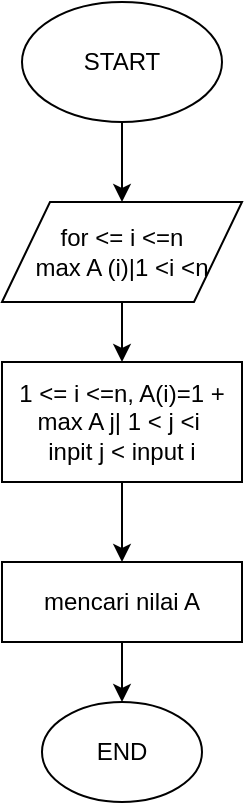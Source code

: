<mxfile version="13.0.3" type="device"><diagram id="lhAd2nPCfb1Dz_w0ECHf" name="Halaman-1"><mxGraphModel dx="852" dy="494" grid="1" gridSize="10" guides="1" tooltips="1" connect="1" arrows="1" fold="1" page="1" pageScale="1" pageWidth="850" pageHeight="1100" math="0" shadow="0"><root><mxCell id="0"/><mxCell id="1" parent="0"/><mxCell id="nmaJAYaqSYEQ4gtBUl7I-1" value="START" style="ellipse;whiteSpace=wrap;html=1;" parent="1" vertex="1"><mxGeometry x="380" y="60" width="100" height="60" as="geometry"/></mxCell><mxCell id="nmaJAYaqSYEQ4gtBUl7I-2" value="" style="endArrow=classic;html=1;exitX=0.5;exitY=1;exitDx=0;exitDy=0;" parent="1" source="nmaJAYaqSYEQ4gtBUl7I-1" target="nmaJAYaqSYEQ4gtBUl7I-3" edge="1"><mxGeometry width="50" height="50" relative="1" as="geometry"><mxPoint x="440" y="130" as="sourcePoint"/><mxPoint x="430" y="160" as="targetPoint"/></mxGeometry></mxCell><mxCell id="nmaJAYaqSYEQ4gtBUl7I-3" value="for &amp;lt;= i &amp;lt;=n&lt;br&gt;max A (i)|1 &amp;lt;i &amp;lt;n" style="shape=parallelogram;perimeter=parallelogramPerimeter;whiteSpace=wrap;html=1;" parent="1" vertex="1"><mxGeometry x="370" y="160" width="120" height="50" as="geometry"/></mxCell><mxCell id="nmaJAYaqSYEQ4gtBUl7I-4" value="" style="endArrow=classic;html=1;exitX=0.5;exitY=1;exitDx=0;exitDy=0;" parent="1" source="nmaJAYaqSYEQ4gtBUl7I-3" target="nmaJAYaqSYEQ4gtBUl7I-5" edge="1"><mxGeometry width="50" height="50" relative="1" as="geometry"><mxPoint x="430" y="220" as="sourcePoint"/><mxPoint x="430" y="250" as="targetPoint"/></mxGeometry></mxCell><mxCell id="nmaJAYaqSYEQ4gtBUl7I-5" value="1 &amp;lt;= i &amp;lt;=n, A(i)=1 + max A j| 1 &amp;lt; j &amp;lt;i&amp;nbsp;&lt;br&gt;inpit j &amp;lt; input i" style="rounded=0;whiteSpace=wrap;html=1;" parent="1" vertex="1"><mxGeometry x="370" y="240" width="120" height="60" as="geometry"/></mxCell><mxCell id="nmaJAYaqSYEQ4gtBUl7I-6" value="" style="endArrow=classic;html=1;exitX=0.5;exitY=1;exitDx=0;exitDy=0;entryX=0.5;entryY=0;entryDx=0;entryDy=0;" parent="1" source="nmaJAYaqSYEQ4gtBUl7I-5" target="nmaJAYaqSYEQ4gtBUl7I-7" edge="1"><mxGeometry width="50" height="50" relative="1" as="geometry"><mxPoint x="440" y="310" as="sourcePoint"/><mxPoint x="430" y="330" as="targetPoint"/></mxGeometry></mxCell><mxCell id="nmaJAYaqSYEQ4gtBUl7I-7" value="mencari nilai A" style="rounded=0;whiteSpace=wrap;html=1;" parent="1" vertex="1"><mxGeometry x="370" y="340" width="120" height="40" as="geometry"/></mxCell><mxCell id="nmaJAYaqSYEQ4gtBUl7I-8" value="" style="endArrow=classic;html=1;exitX=0.5;exitY=1;exitDx=0;exitDy=0;" parent="1" source="nmaJAYaqSYEQ4gtBUl7I-7" target="nmaJAYaqSYEQ4gtBUl7I-9" edge="1"><mxGeometry width="50" height="50" relative="1" as="geometry"><mxPoint x="405" y="460" as="sourcePoint"/><mxPoint x="430" y="420" as="targetPoint"/></mxGeometry></mxCell><mxCell id="nmaJAYaqSYEQ4gtBUl7I-9" value="END" style="ellipse;whiteSpace=wrap;html=1;" parent="1" vertex="1"><mxGeometry x="390" y="410" width="80" height="50" as="geometry"/></mxCell></root></mxGraphModel></diagram></mxfile>